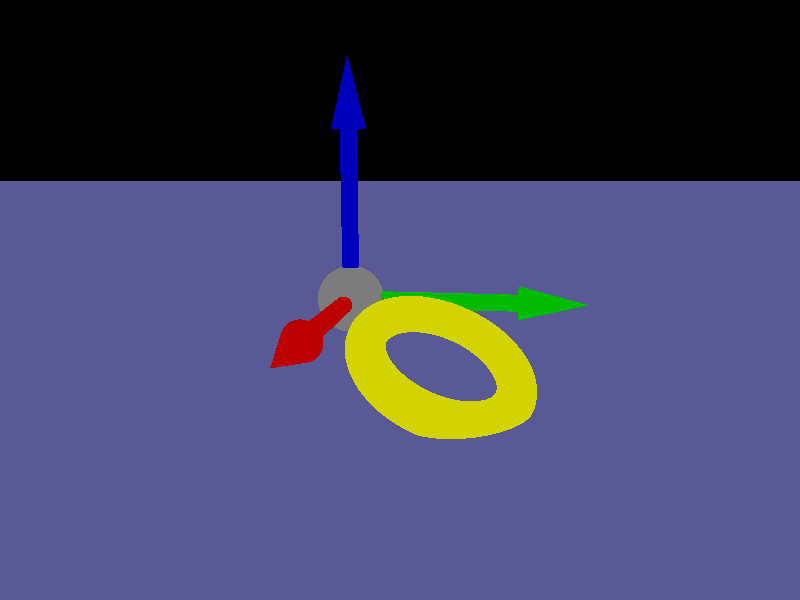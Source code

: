 #include "colors.inc"

background {color Black}

camera {
  location <35,8,7>
  sky <0,0,1>
  right -x * image_width/image_height
  look_at <0,3,0>
}

light_source { <15,20,15> color White}

plane { <0,0,1>, -4
  texture {
    pigment {color rgb <.1,.1,.3> }
    finish { ambient .1 diffuse 0.9 phong 1.0 reflection .5}
  }
}

sphere { <0,0,0>, 2
  texture {
    pigment {color rgb <.2,.2,.2>}
    finish {ambient .1 diffuse .9 phong 1.0}
  }
}

cylinder { <0,0,0>, <10,0,0>, .5
  texture {
    pigment {color rgb <.5,0,0>}
    finish {ambient .2 diffuse .9 phong 1.0}
  }
}

cone { <10,0,0>, 1, <14,0,0>, 0
  texture {
    pigment {color rgb <.5,0,0>}
    finish {ambient .2 diffuse .9 phong 1.0}
  }
}

cylinder { <0,0,0>, <0,10,0>, .5
  texture {
    pigment {color rgb <0,.5,0>}
    finish {ambient .2 diffuse .9 phong 1.0}
  }
}

cone { <0,10,0>, 1, <0,14,0>, 0
  texture {
    pigment {color rgb <0,.5,0>}
    finish {ambient .2 diffuse .9 phong 1.0}
  }
}

cylinder { <0,0,0>, <0,0,10>, .5
  texture {
    pigment {color rgb <0,0,.5>}
    finish {ambient .2 diffuse .9 phong 1.0}
  }
}

cone { <0,0,10>, 1, <0,0,14>, 0
  texture {
    pigment {color rgb <0,0,.5>}
    finish {ambient .2 diffuse .9 phong 1.0}
  }
}

torus { 4, 1
  texture {
    pigment {color rgb <.65,.65,0>}
    finish {ambient .2 diffuse .9 phong 1.0}
  }
  rotate <90,0,0>
  rotate <-20,20,0>
  translate <6,6,-2>
}
